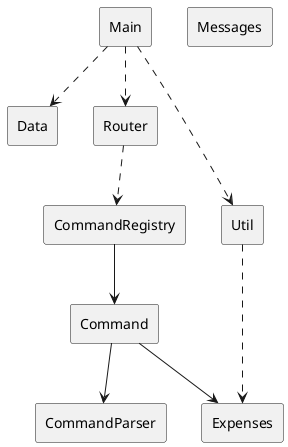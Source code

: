 @startuml
skinparam componentStyle rectangle
skinparam packageStyle rect

[Main]
[Command]
[CommandRegistry]
[CommandParser]
[Data]
[Router]
[Expenses]
[Util]
[Messages]

[Main] ..> [Router]
[Main] ..> [Data]
[Main] ..> [Util]
[Util] ..> [Expenses]
[Router] ..> [CommandRegistry]
[CommandRegistry] --> [Command]
[Command] --> [CommandParser]
[Command] --> [Expenses]

@enduml